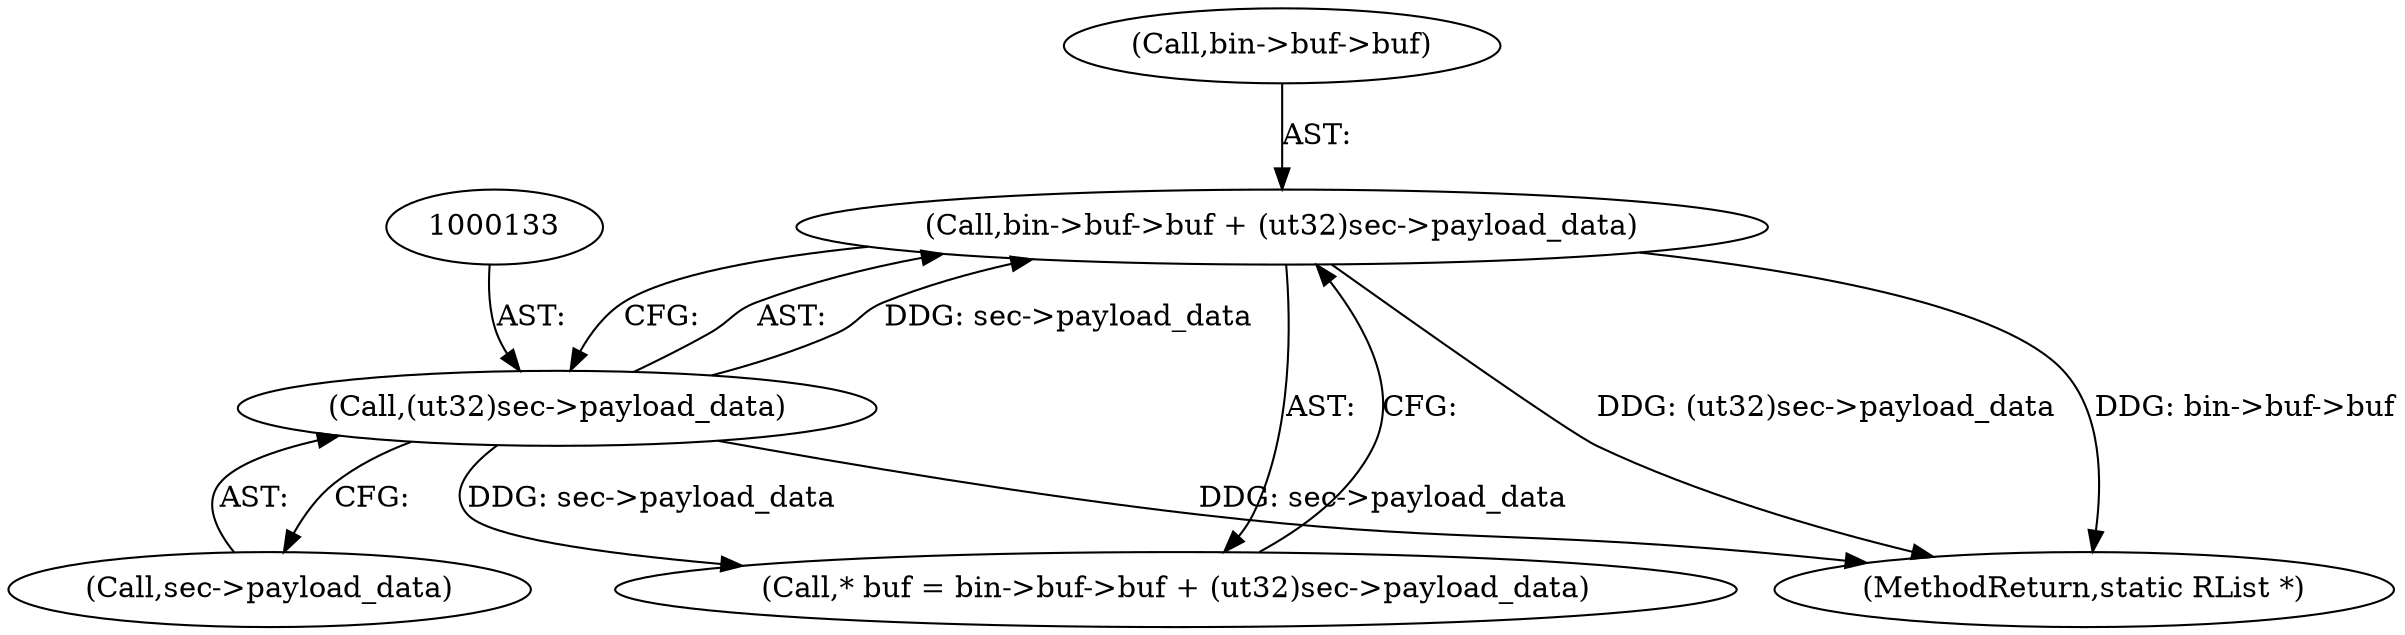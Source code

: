 digraph "0_radare2_d2632f6483a3ceb5d8e0a5fb11142c51c43978b4_1@pointer" {
"1000126" [label="(Call,bin->buf->buf + (ut32)sec->payload_data)"];
"1000132" [label="(Call,(ut32)sec->payload_data)"];
"1000124" [label="(Call,* buf = bin->buf->buf + (ut32)sec->payload_data)"];
"1000126" [label="(Call,bin->buf->buf + (ut32)sec->payload_data)"];
"1000134" [label="(Call,sec->payload_data)"];
"1000127" [label="(Call,bin->buf->buf)"];
"1000275" [label="(MethodReturn,static RList *)"];
"1000132" [label="(Call,(ut32)sec->payload_data)"];
"1000126" -> "1000124"  [label="AST: "];
"1000126" -> "1000132"  [label="CFG: "];
"1000127" -> "1000126"  [label="AST: "];
"1000132" -> "1000126"  [label="AST: "];
"1000124" -> "1000126"  [label="CFG: "];
"1000126" -> "1000275"  [label="DDG: bin->buf->buf"];
"1000126" -> "1000275"  [label="DDG: (ut32)sec->payload_data"];
"1000132" -> "1000126"  [label="DDG: sec->payload_data"];
"1000132" -> "1000134"  [label="CFG: "];
"1000133" -> "1000132"  [label="AST: "];
"1000134" -> "1000132"  [label="AST: "];
"1000132" -> "1000275"  [label="DDG: sec->payload_data"];
"1000132" -> "1000124"  [label="DDG: sec->payload_data"];
}
